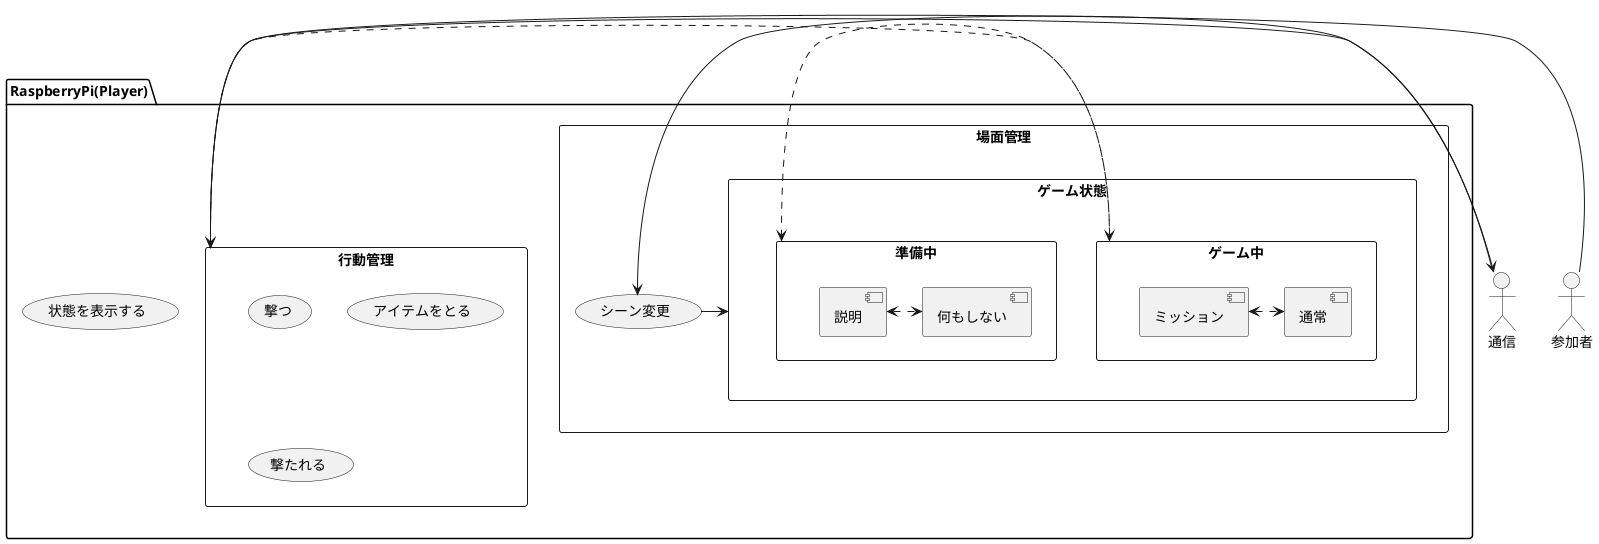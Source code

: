 @startuml
'設計者　川上　輝'

'文字方向を指定'
'left to right direction'
'イベント要因を列挙'
actor 参加者 as Player
actor 通信 as Transmit
'動作を規定'
package  RaspberryPi(Player) as Raspi {
  rectangle 場面管理 as SceneAction {
    rectangle ゲーム状態 as GameStatus{
      rectangle ゲーム中 as Gaming{
        [ミッション] as Mission
        [通常] as Normal
        Mission <.> Normal
      }
      rectangle 準備中 as Standby {
        [説明] as Introduction
        [何もしない] as Nothing
        Introduction<.> Nothing
      }
      Gaming <.> Standby
      }
      (シーン変更)as ChangeScene
      ChangeScene -> GameStatus
      Transmit -> ChangeScene
  }
  'ユーザーからのイベント'
  rectangle 行動管理 as GamingAction{
    usecase 撃つ as Hit
    usecase アイテムをとる as GetItem
    usecase 撃たれる as GetDamege
  }
  Gaming .>GamingAction
  Player ->GamingAction
  GamingAction -> Transmit

  usecase 状態を表示する as ViewStatus



  }
'プレーヤの動作について'


@enduml
